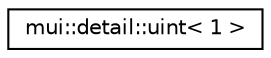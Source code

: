 digraph "Graphical Class Hierarchy"
{
 // LATEX_PDF_SIZE
  edge [fontname="Helvetica",fontsize="10",labelfontname="Helvetica",labelfontsize="10"];
  node [fontname="Helvetica",fontsize="10",shape=record];
  rankdir="LR";
  Node0 [label="mui::detail::uint\< 1 \>",height=0.2,width=0.4,color="black", fillcolor="white", style="filled",URL="$structmui_1_1detail_1_1uint_3_011_01_4.html",tooltip=" "];
}
